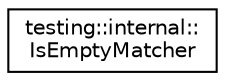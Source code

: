 digraph "Graphical Class Hierarchy"
{
  edge [fontname="Helvetica",fontsize="10",labelfontname="Helvetica",labelfontsize="10"];
  node [fontname="Helvetica",fontsize="10",shape=record];
  rankdir="LR";
  Node0 [label="testing::internal::\lIsEmptyMatcher",height=0.2,width=0.4,color="black", fillcolor="white", style="filled",URL="$classtesting_1_1internal_1_1IsEmptyMatcher.html"];
}
